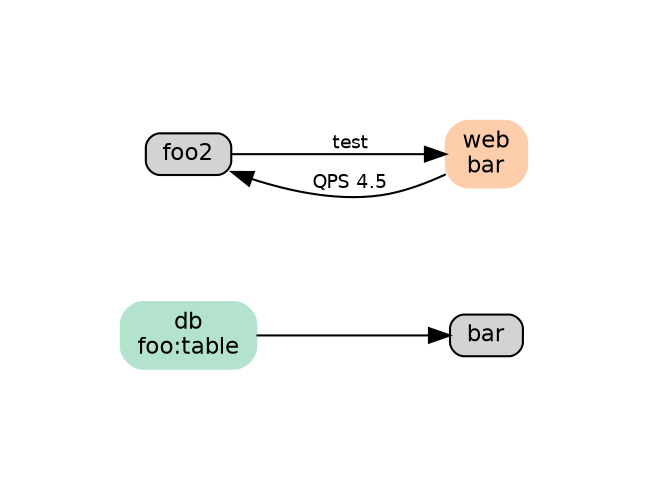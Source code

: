 digraph G {
	graph [ center=true, margin=0.75, nodesep=0.5, ranksep=0.75, rankdir=LR ];
	node [ shape=box, style="rounded,filled" width=0, height=0, fontname=Helvetica, fontsize=11 ];
	edge [ fontname=Helvetica, fontsize=9 ];

	// nodes
	n1 [label="bar"];
	n2 [label="db\nfoo:table" group="db" colorscheme=pastel28 color=1];
	n3 [label="foo2"];
	n4 [label="web\nbar" group="web" colorscheme=pastel28 color=2];

	// edges
	n2 -> n1 [];
	n3 -> n4 [label="test"];
	n4 -> n3 [label="QPS 4.5"];
}
